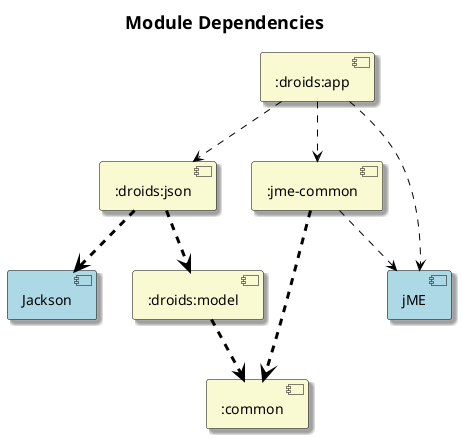 @startuml
'https://plantuml.com/component-diagram

skinparam Shadowing true
skinparam title {
   FontName Arial
}
skinparam package {
   Style rectangle
   BorderColor Gray
}
skinparam component {
   BackgroundColor LightGoldenRodYellow
   BorderColor Black
   FontName Arial
   ArrowColor Black
}

title = Module Dependencies

component Jackson as jackson #lightblue
component ":droids:json" as json
component ":droids:app" as app
component ":droids:model" as model
component ":common" as common
component ":jme-common" as graphics
component jME as jME #lightblue

app ..> jME
app ..> graphics
app ..> json
json .[thickness=3].> jackson
json .[thickness=3].> model
model .[thickness=3].> common
graphics .[thickness=3].> common
graphics ..> jME
@enduml